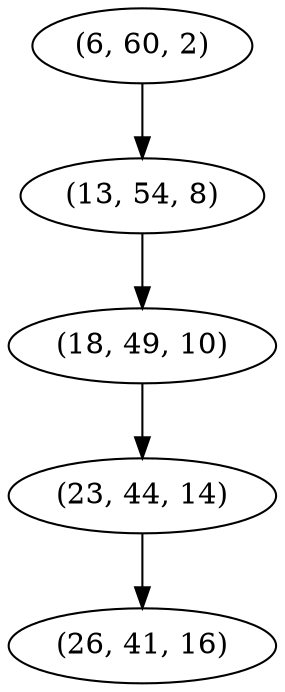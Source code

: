 digraph tree {
    "(6, 60, 2)";
    "(13, 54, 8)";
    "(18, 49, 10)";
    "(23, 44, 14)";
    "(26, 41, 16)";
    "(6, 60, 2)" -> "(13, 54, 8)";
    "(13, 54, 8)" -> "(18, 49, 10)";
    "(18, 49, 10)" -> "(23, 44, 14)";
    "(23, 44, 14)" -> "(26, 41, 16)";
}

